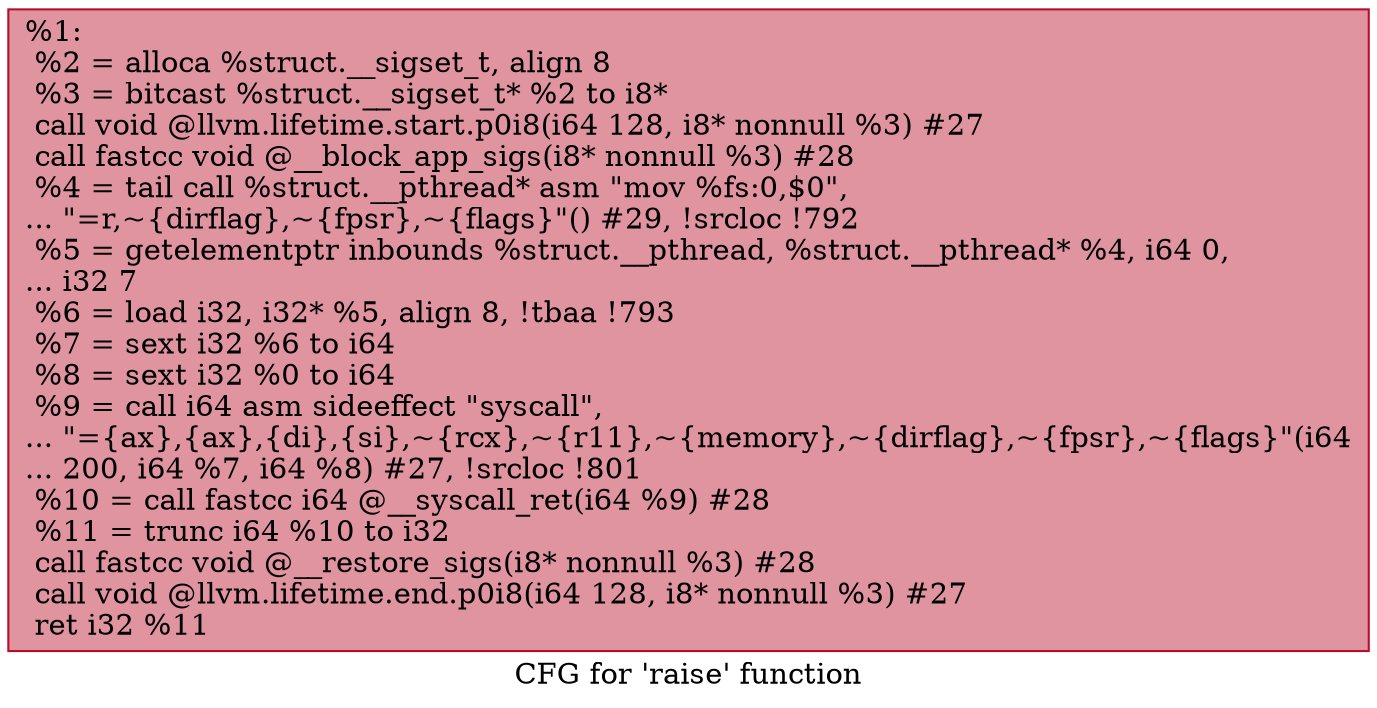 digraph "CFG for 'raise' function" {
	label="CFG for 'raise' function";

	Node0x2512e90 [shape=record,color="#b70d28ff", style=filled, fillcolor="#b70d2870",label="{%1:\l  %2 = alloca %struct.__sigset_t, align 8\l  %3 = bitcast %struct.__sigset_t* %2 to i8*\l  call void @llvm.lifetime.start.p0i8(i64 128, i8* nonnull %3) #27\l  call fastcc void @__block_app_sigs(i8* nonnull %3) #28\l  %4 = tail call %struct.__pthread* asm \"mov %fs:0,$0\",\l... \"=r,~\{dirflag\},~\{fpsr\},~\{flags\}\"() #29, !srcloc !792\l  %5 = getelementptr inbounds %struct.__pthread, %struct.__pthread* %4, i64 0,\l... i32 7\l  %6 = load i32, i32* %5, align 8, !tbaa !793\l  %7 = sext i32 %6 to i64\l  %8 = sext i32 %0 to i64\l  %9 = call i64 asm sideeffect \"syscall\",\l... \"=\{ax\},\{ax\},\{di\},\{si\},~\{rcx\},~\{r11\},~\{memory\},~\{dirflag\},~\{fpsr\},~\{flags\}\"(i64\l... 200, i64 %7, i64 %8) #27, !srcloc !801\l  %10 = call fastcc i64 @__syscall_ret(i64 %9) #28\l  %11 = trunc i64 %10 to i32\l  call fastcc void @__restore_sigs(i8* nonnull %3) #28\l  call void @llvm.lifetime.end.p0i8(i64 128, i8* nonnull %3) #27\l  ret i32 %11\l}"];
}
